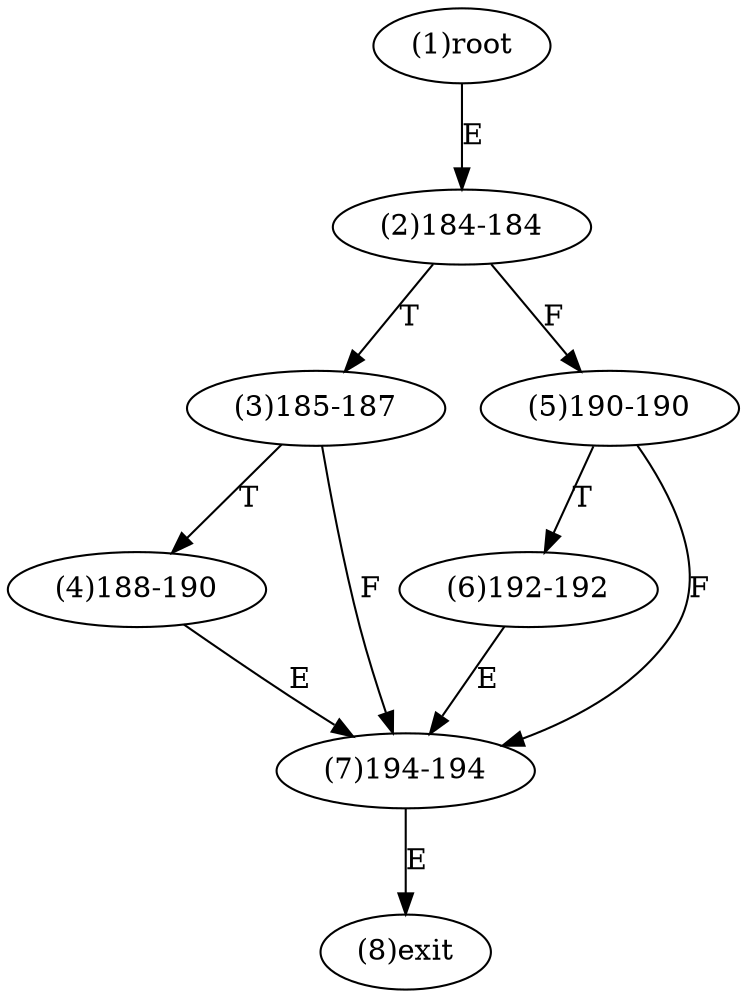 digraph "" { 
1[ label="(1)root"];
2[ label="(2)184-184"];
3[ label="(3)185-187"];
4[ label="(4)188-190"];
5[ label="(5)190-190"];
6[ label="(6)192-192"];
7[ label="(7)194-194"];
8[ label="(8)exit"];
1->2[ label="E"];
2->5[ label="F"];
2->3[ label="T"];
3->7[ label="F"];
3->4[ label="T"];
4->7[ label="E"];
5->7[ label="F"];
5->6[ label="T"];
6->7[ label="E"];
7->8[ label="E"];
}